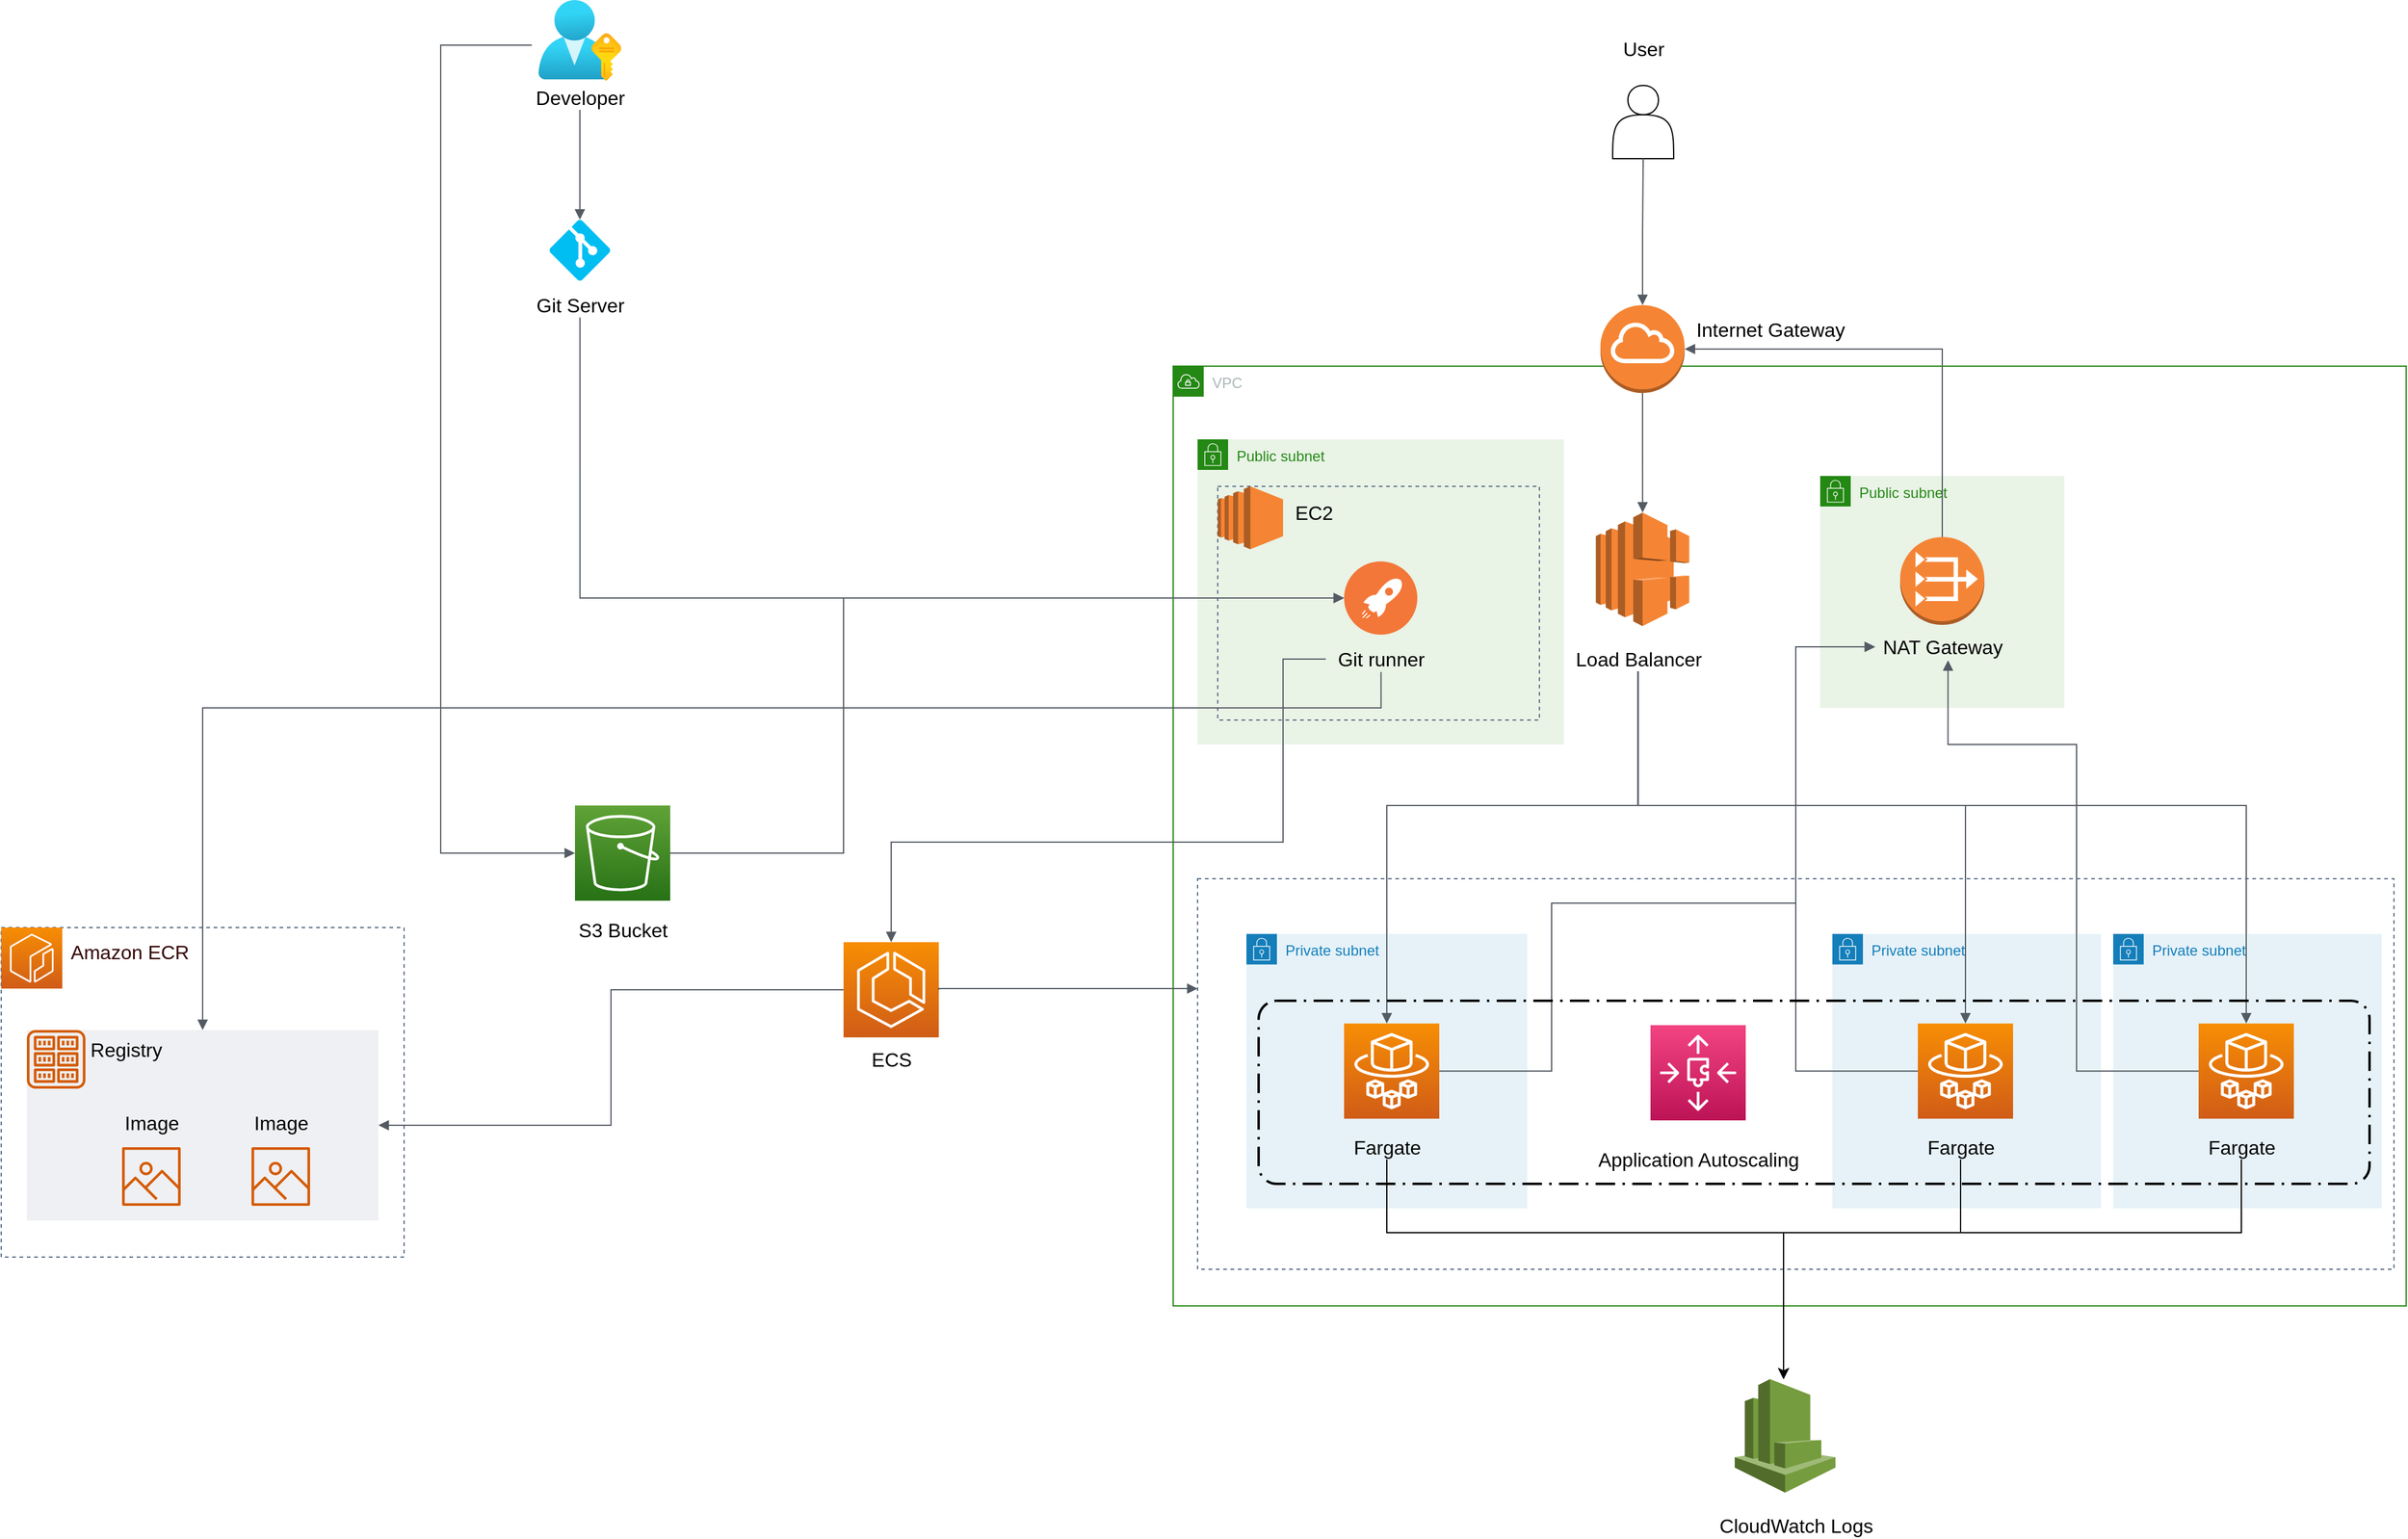 <mxfile version="17.4.6" type="device"><diagram id="4HbtFK1DGGRYcLdqbKm-" name="Page-1"><mxGraphModel dx="3160" dy="1693" grid="1" gridSize="10" guides="1" tooltips="1" connect="1" arrows="1" fold="1" page="1" pageScale="1" pageWidth="3300" pageHeight="4681" math="0" shadow="0"><root><mxCell id="0"/><mxCell id="1" parent="0"/><mxCell id="qAl2F-ubKDa3kvPNefPG-11" value="VPC" style="points=[[0,0],[0.25,0],[0.5,0],[0.75,0],[1,0],[1,0.25],[1,0.5],[1,0.75],[1,1],[0.75,1],[0.5,1],[0.25,1],[0,1],[0,0.75],[0,0.5],[0,0.25]];outlineConnect=0;gradientColor=none;html=1;whiteSpace=wrap;fontSize=12;fontStyle=0;container=1;pointerEvents=0;collapsible=0;recursiveResize=0;shape=mxgraph.aws4.group;grIcon=mxgraph.aws4.group_vpc;strokeColor=#248814;fillColor=none;verticalAlign=top;align=left;spacingLeft=30;fontColor=#AAB7B8;dashed=0;" vertex="1" parent="1"><mxGeometry x="1010" y="360" width="1010" height="770" as="geometry"/></mxCell><mxCell id="qAl2F-ubKDa3kvPNefPG-44" value="Private subnet" style="points=[[0,0],[0.25,0],[0.5,0],[0.75,0],[1,0],[1,0.25],[1,0.5],[1,0.75],[1,1],[0.75,1],[0.5,1],[0.25,1],[0,1],[0,0.75],[0,0.5],[0,0.25]];outlineConnect=0;gradientColor=none;html=1;whiteSpace=wrap;fontSize=12;fontStyle=0;container=1;pointerEvents=0;collapsible=0;recursiveResize=0;shape=mxgraph.aws4.group;grIcon=mxgraph.aws4.group_security_group;grStroke=0;strokeColor=#147EBA;fillColor=#E6F2F8;verticalAlign=top;align=left;spacingLeft=30;fontColor=#147EBA;dashed=0;" vertex="1" parent="qAl2F-ubKDa3kvPNefPG-11"><mxGeometry x="770" y="465.23" width="220" height="224.77" as="geometry"/></mxCell><mxCell id="qAl2F-ubKDa3kvPNefPG-45" value="" style="points=[[0,0,0],[0.25,0,0],[0.5,0,0],[0.75,0,0],[1,0,0],[0,1,0],[0.25,1,0],[0.5,1,0],[0.75,1,0],[1,1,0],[0,0.25,0],[0,0.5,0],[0,0.75,0],[1,0.25,0],[1,0.5,0],[1,0.75,0]];outlineConnect=0;fontColor=#232F3E;gradientColor=#F78E04;gradientDirection=north;fillColor=#D05C17;strokeColor=#ffffff;dashed=0;verticalLabelPosition=bottom;verticalAlign=top;align=center;html=1;fontSize=12;fontStyle=0;aspect=fixed;shape=mxgraph.aws4.resourceIcon;resIcon=mxgraph.aws4.fargate;" vertex="1" parent="qAl2F-ubKDa3kvPNefPG-44"><mxGeometry x="70" y="73.39" width="78" height="78" as="geometry"/></mxCell><mxCell id="qAl2F-ubKDa3kvPNefPG-48" value="&lt;p style=&quot;margin-top: 0pt ; margin-bottom: 0pt ; direction: ltr ; unicode-bidi: embed ; vertical-align: baseline ; font-size: 16px&quot;&gt;&lt;font style=&quot;font-size: 16px&quot;&gt;Fargate&lt;/font&gt;&lt;/p&gt;" style="text;html=1;align=center;verticalAlign=middle;resizable=0;points=[];autosize=1;strokeColor=none;fillColor=none;fontSize=16;" vertex="1" parent="qAl2F-ubKDa3kvPNefPG-44"><mxGeometry x="70" y="164.77" width="70" height="20" as="geometry"/></mxCell><mxCell id="qAl2F-ubKDa3kvPNefPG-30" value="Public subnet" style="points=[[0,0],[0.25,0],[0.5,0],[0.75,0],[1,0],[1,0.25],[1,0.5],[1,0.75],[1,1],[0.75,1],[0.5,1],[0.25,1],[0,1],[0,0.75],[0,0.5],[0,0.25]];outlineConnect=0;gradientColor=none;html=1;whiteSpace=wrap;fontSize=12;fontStyle=0;container=1;pointerEvents=0;collapsible=0;recursiveResize=0;shape=mxgraph.aws4.group;grIcon=mxgraph.aws4.group_security_group;grStroke=0;strokeColor=#248814;fillColor=#E9F3E6;verticalAlign=top;align=left;spacingLeft=30;fontColor=#248814;dashed=0;" vertex="1" parent="qAl2F-ubKDa3kvPNefPG-11"><mxGeometry x="530" y="90" width="200" height="190" as="geometry"/></mxCell><mxCell id="qAl2F-ubKDa3kvPNefPG-31" value="" style="outlineConnect=0;dashed=0;verticalLabelPosition=bottom;verticalAlign=top;align=center;html=1;shape=mxgraph.aws3.vpc_nat_gateway;fillColor=#F58536;gradientColor=none;fontSize=16;fontColor=#330000;" vertex="1" parent="qAl2F-ubKDa3kvPNefPG-30"><mxGeometry x="65.5" y="50" width="69" height="72" as="geometry"/></mxCell><mxCell id="qAl2F-ubKDa3kvPNefPG-32" value="&lt;p style=&quot;margin-top: 0pt ; margin-bottom: 0pt ; direction: ltr ; unicode-bidi: embed ; vertical-align: baseline ; font-size: 16px&quot;&gt;&lt;font style=&quot;font-size: 16px&quot;&gt;NAT Gateway&lt;/font&gt;&lt;/p&gt;" style="text;html=1;align=center;verticalAlign=middle;resizable=0;points=[];autosize=1;strokeColor=none;fillColor=none;fontSize=16;" vertex="1" parent="qAl2F-ubKDa3kvPNefPG-30"><mxGeometry x="45" y="130" width="110" height="20" as="geometry"/></mxCell><mxCell id="qAl2F-ubKDa3kvPNefPG-18" value="" style="outlineConnect=0;dashed=0;verticalLabelPosition=bottom;verticalAlign=top;align=center;html=1;shape=mxgraph.aws3.internet_gateway;fillColor=#F58534;gradientColor=none;fontSize=16;fontColor=#330000;" vertex="1" parent="qAl2F-ubKDa3kvPNefPG-11"><mxGeometry x="350" y="-50" width="69" height="72" as="geometry"/></mxCell><mxCell id="qAl2F-ubKDa3kvPNefPG-23" value="&lt;p style=&quot;margin-top: 0pt; margin-bottom: 0pt; direction: ltr; unicode-bidi: embed; vertical-align: baseline; font-size: 16px;&quot;&gt;&lt;font style=&quot;font-size: 16px;&quot;&gt;Internet Gateway&lt;/font&gt;&lt;/p&gt;" style="text;html=1;align=center;verticalAlign=middle;resizable=0;points=[];autosize=1;strokeColor=none;fillColor=none;fontSize=16;" vertex="1" parent="qAl2F-ubKDa3kvPNefPG-11"><mxGeometry x="419" y="-40" width="140" height="20" as="geometry"/></mxCell><mxCell id="qAl2F-ubKDa3kvPNefPG-33" value="Private subnet" style="points=[[0,0],[0.25,0],[0.5,0],[0.75,0],[1,0],[1,0.25],[1,0.5],[1,0.75],[1,1],[0.75,1],[0.5,1],[0.25,1],[0,1],[0,0.75],[0,0.5],[0,0.25]];outlineConnect=0;gradientColor=none;html=1;whiteSpace=wrap;fontSize=12;fontStyle=0;container=1;pointerEvents=0;collapsible=0;recursiveResize=0;shape=mxgraph.aws4.group;grIcon=mxgraph.aws4.group_security_group;grStroke=0;strokeColor=#147EBA;fillColor=#E6F2F8;verticalAlign=top;align=left;spacingLeft=30;fontColor=#147EBA;dashed=0;" vertex="1" parent="qAl2F-ubKDa3kvPNefPG-11"><mxGeometry x="60" y="465.23" width="230" height="224.77" as="geometry"/></mxCell><mxCell id="qAl2F-ubKDa3kvPNefPG-3" value="" style="points=[[0,0,0],[0.25,0,0],[0.5,0,0],[0.75,0,0],[1,0,0],[0,1,0],[0.25,1,0],[0.5,1,0],[0.75,1,0],[1,1,0],[0,0.25,0],[0,0.5,0],[0,0.75,0],[1,0.25,0],[1,0.5,0],[1,0.75,0]];outlineConnect=0;fontColor=#232F3E;gradientColor=#F78E04;gradientDirection=north;fillColor=#D05C17;strokeColor=#ffffff;dashed=0;verticalLabelPosition=bottom;verticalAlign=top;align=center;html=1;fontSize=12;fontStyle=0;aspect=fixed;shape=mxgraph.aws4.resourceIcon;resIcon=mxgraph.aws4.fargate;" vertex="1" parent="qAl2F-ubKDa3kvPNefPG-33"><mxGeometry x="80" y="73.39" width="78" height="78" as="geometry"/></mxCell><mxCell id="qAl2F-ubKDa3kvPNefPG-46" value="&lt;p style=&quot;margin-top: 0pt ; margin-bottom: 0pt ; direction: ltr ; unicode-bidi: embed ; vertical-align: baseline ; font-size: 16px&quot;&gt;&lt;font style=&quot;font-size: 16px&quot;&gt;Fargate&lt;/font&gt;&lt;/p&gt;" style="text;html=1;align=center;verticalAlign=middle;resizable=0;points=[];autosize=1;strokeColor=none;fillColor=none;fontSize=16;" vertex="1" parent="qAl2F-ubKDa3kvPNefPG-33"><mxGeometry x="80" y="164.77" width="70" height="20" as="geometry"/></mxCell><mxCell id="qAl2F-ubKDa3kvPNefPG-37" value="Private subnet" style="points=[[0,0],[0.25,0],[0.5,0],[0.75,0],[1,0],[1,0.25],[1,0.5],[1,0.75],[1,1],[0.75,1],[0.5,1],[0.25,1],[0,1],[0,0.75],[0,0.5],[0,0.25]];outlineConnect=0;gradientColor=none;html=1;whiteSpace=wrap;fontSize=12;fontStyle=0;container=1;pointerEvents=0;collapsible=0;recursiveResize=0;shape=mxgraph.aws4.group;grIcon=mxgraph.aws4.group_security_group;grStroke=0;strokeColor=#147EBA;fillColor=#E6F2F8;verticalAlign=top;align=left;spacingLeft=30;fontColor=#147EBA;dashed=0;" vertex="1" parent="qAl2F-ubKDa3kvPNefPG-11"><mxGeometry x="540" y="465.23" width="220" height="224.77" as="geometry"/></mxCell><mxCell id="qAl2F-ubKDa3kvPNefPG-39" value="" style="points=[[0,0,0],[0.25,0,0],[0.5,0,0],[0.75,0,0],[1,0,0],[0,1,0],[0.25,1,0],[0.5,1,0],[0.75,1,0],[1,1,0],[0,0.25,0],[0,0.5,0],[0,0.75,0],[1,0.25,0],[1,0.5,0],[1,0.75,0]];outlineConnect=0;fontColor=#232F3E;gradientColor=#F78E04;gradientDirection=north;fillColor=#D05C17;strokeColor=#ffffff;dashed=0;verticalLabelPosition=bottom;verticalAlign=top;align=center;html=1;fontSize=12;fontStyle=0;aspect=fixed;shape=mxgraph.aws4.resourceIcon;resIcon=mxgraph.aws4.fargate;" vertex="1" parent="qAl2F-ubKDa3kvPNefPG-37"><mxGeometry x="70" y="73.39" width="78" height="78" as="geometry"/></mxCell><mxCell id="qAl2F-ubKDa3kvPNefPG-49" value="&lt;p style=&quot;margin-top: 0pt ; margin-bottom: 0pt ; direction: ltr ; unicode-bidi: embed ; vertical-align: baseline ; font-size: 16px&quot;&gt;&lt;font style=&quot;font-size: 16px&quot;&gt;Fargate&lt;/font&gt;&lt;/p&gt;" style="text;html=1;align=center;verticalAlign=middle;resizable=0;points=[];autosize=1;strokeColor=none;fillColor=none;fontSize=16;" vertex="1" parent="qAl2F-ubKDa3kvPNefPG-37"><mxGeometry x="70" y="164.77" width="70" height="20" as="geometry"/></mxCell><mxCell id="qAl2F-ubKDa3kvPNefPG-34" value="" style="outlineConnect=0;dashed=0;verticalLabelPosition=bottom;verticalAlign=top;align=center;html=1;shape=mxgraph.aws3.elastic_load_balancing;fillColor=#F58534;gradientColor=none;fontSize=16;fontColor=#330000;" vertex="1" parent="qAl2F-ubKDa3kvPNefPG-11"><mxGeometry x="346.25" y="120" width="76.5" height="93" as="geometry"/></mxCell><mxCell id="qAl2F-ubKDa3kvPNefPG-41" value="" style="sketch=0;points=[[0,0,0],[0.25,0,0],[0.5,0,0],[0.75,0,0],[1,0,0],[0,1,0],[0.25,1,0],[0.5,1,0],[0.75,1,0],[1,1,0],[0,0.25,0],[0,0.5,0],[0,0.75,0],[1,0.25,0],[1,0.5,0],[1,0.75,0]];points=[[0,0,0],[0.25,0,0],[0.5,0,0],[0.75,0,0],[1,0,0],[0,1,0],[0.25,1,0],[0.5,1,0],[0.75,1,0],[1,1,0],[0,0.25,0],[0,0.5,0],[0,0.75,0],[1,0.25,0],[1,0.5,0],[1,0.75,0]];outlineConnect=0;fontColor=#232F3E;gradientColor=#F34482;gradientDirection=north;fillColor=#BC1356;strokeColor=#ffffff;dashed=0;verticalLabelPosition=bottom;verticalAlign=top;align=center;html=1;fontSize=12;fontStyle=0;aspect=fixed;shape=mxgraph.aws4.resourceIcon;resIcon=mxgraph.aws4.application_auto_scaling;" vertex="1" parent="qAl2F-ubKDa3kvPNefPG-11"><mxGeometry x="391" y="540" width="78" height="78" as="geometry"/></mxCell><mxCell id="qAl2F-ubKDa3kvPNefPG-42" value="&lt;p style=&quot;margin-top: 0pt ; margin-bottom: 0pt ; direction: ltr ; unicode-bidi: embed ; vertical-align: baseline ; font-size: 16px&quot;&gt;&lt;font style=&quot;font-size: 16px&quot;&gt;Application Autoscaling&lt;/font&gt;&lt;/p&gt;" style="text;html=1;align=center;verticalAlign=middle;resizable=0;points=[];autosize=1;strokeColor=none;fillColor=none;fontSize=16;" vertex="1" parent="qAl2F-ubKDa3kvPNefPG-11"><mxGeometry x="340" y="640" width="180" height="20" as="geometry"/></mxCell><mxCell id="qAl2F-ubKDa3kvPNefPG-35" value="&lt;p style=&quot;margin-top: 0pt ; margin-bottom: 0pt ; direction: ltr ; unicode-bidi: embed ; vertical-align: baseline ; font-size: 16px&quot;&gt;&lt;font style=&quot;font-size: 16px&quot;&gt;Load Balancer&lt;/font&gt;&lt;/p&gt;" style="text;html=1;align=center;verticalAlign=middle;resizable=0;points=[];autosize=1;strokeColor=none;fillColor=none;fontSize=16;" vertex="1" parent="qAl2F-ubKDa3kvPNefPG-11"><mxGeometry x="320.75" y="230" width="120" height="20" as="geometry"/></mxCell><mxCell id="qAl2F-ubKDa3kvPNefPG-68" value="" style="edgeStyle=orthogonalEdgeStyle;html=1;endArrow=block;elbow=vertical;startArrow=none;endFill=1;strokeColor=#545B64;rounded=0;fontSize=16;fontColor=#330000;" edge="1" parent="qAl2F-ubKDa3kvPNefPG-11" source="qAl2F-ubKDa3kvPNefPG-35" target="qAl2F-ubKDa3kvPNefPG-3"><mxGeometry width="100" relative="1" as="geometry"><mxPoint x="480" y="230" as="sourcePoint"/><mxPoint x="580" y="230" as="targetPoint"/><Array as="points"><mxPoint x="381" y="360"/><mxPoint x="175" y="360"/></Array></mxGeometry></mxCell><mxCell id="qAl2F-ubKDa3kvPNefPG-74" value="" style="edgeStyle=orthogonalEdgeStyle;html=1;endArrow=block;elbow=vertical;startArrow=none;endFill=1;strokeColor=#545B64;rounded=0;fontSize=16;fontColor=#330000;" edge="1" parent="qAl2F-ubKDa3kvPNefPG-11" source="qAl2F-ubKDa3kvPNefPG-35" target="qAl2F-ubKDa3kvPNefPG-39"><mxGeometry width="100" relative="1" as="geometry"><mxPoint x="800" y="450" as="sourcePoint"/><mxPoint x="900" y="450" as="targetPoint"/><Array as="points"><mxPoint x="381" y="360"/><mxPoint x="649" y="360"/></Array></mxGeometry></mxCell><mxCell id="qAl2F-ubKDa3kvPNefPG-76" value="" style="edgeStyle=orthogonalEdgeStyle;html=1;endArrow=block;elbow=vertical;startArrow=none;endFill=1;strokeColor=#545B64;rounded=0;fontSize=16;fontColor=#330000;entryX=0.5;entryY=0;entryDx=0;entryDy=0;entryPerimeter=0;" edge="1" parent="qAl2F-ubKDa3kvPNefPG-11" source="qAl2F-ubKDa3kvPNefPG-35" target="qAl2F-ubKDa3kvPNefPG-45"><mxGeometry width="100" relative="1" as="geometry"><mxPoint x="800" y="450" as="sourcePoint"/><mxPoint x="900" y="450" as="targetPoint"/><Array as="points"><mxPoint x="381" y="360"/><mxPoint x="879" y="360"/></Array></mxGeometry></mxCell><mxCell id="qAl2F-ubKDa3kvPNefPG-77" value="" style="edgeStyle=orthogonalEdgeStyle;html=1;endArrow=block;elbow=vertical;startArrow=none;endFill=1;strokeColor=#545B64;rounded=0;fontSize=16;fontColor=#330000;exitX=0;exitY=0.5;exitDx=0;exitDy=0;exitPerimeter=0;entryX=0.543;entryY=1.05;entryDx=0;entryDy=0;entryPerimeter=0;" edge="1" parent="qAl2F-ubKDa3kvPNefPG-11" source="qAl2F-ubKDa3kvPNefPG-45" target="qAl2F-ubKDa3kvPNefPG-32"><mxGeometry width="100" relative="1" as="geometry"><mxPoint x="840" y="460" as="sourcePoint"/><mxPoint x="940" y="460" as="targetPoint"/><Array as="points"><mxPoint x="740" y="578"/><mxPoint x="740" y="310"/><mxPoint x="635" y="310"/></Array></mxGeometry></mxCell><mxCell id="qAl2F-ubKDa3kvPNefPG-79" value="" style="edgeStyle=orthogonalEdgeStyle;html=1;endArrow=block;elbow=vertical;startArrow=none;endFill=1;strokeColor=#545B64;rounded=0;fontSize=16;fontColor=#330000;exitX=0;exitY=0.5;exitDx=0;exitDy=0;exitPerimeter=0;" edge="1" parent="qAl2F-ubKDa3kvPNefPG-11" source="qAl2F-ubKDa3kvPNefPG-39" target="qAl2F-ubKDa3kvPNefPG-32"><mxGeometry width="100" relative="1" as="geometry"><mxPoint x="820" y="440" as="sourcePoint"/><mxPoint x="640" y="240" as="targetPoint"/><Array as="points"><mxPoint x="510" y="578"/><mxPoint x="510" y="230"/></Array></mxGeometry></mxCell><mxCell id="qAl2F-ubKDa3kvPNefPG-78" value="" style="edgeStyle=orthogonalEdgeStyle;html=1;endArrow=block;elbow=vertical;startArrow=none;endFill=1;strokeColor=#545B64;rounded=0;fontSize=16;fontColor=#330000;exitX=1;exitY=0.5;exitDx=0;exitDy=0;exitPerimeter=0;entryX=0;entryY=0.5;entryDx=0;entryDy=0;entryPerimeter=0;" edge="1" parent="qAl2F-ubKDa3kvPNefPG-11" source="qAl2F-ubKDa3kvPNefPG-3" target="qAl2F-ubKDa3kvPNefPG-32"><mxGeometry width="100" relative="1" as="geometry"><mxPoint x="820" y="440" as="sourcePoint"/><mxPoint x="920" y="440" as="targetPoint"/><Array as="points"><mxPoint x="310" y="578"/><mxPoint x="310" y="440"/><mxPoint x="510" y="440"/><mxPoint x="510" y="230"/></Array></mxGeometry></mxCell><mxCell id="qAl2F-ubKDa3kvPNefPG-80" value="" style="edgeStyle=orthogonalEdgeStyle;html=1;endArrow=block;elbow=vertical;startArrow=none;endFill=1;strokeColor=#545B64;rounded=0;fontSize=16;fontColor=#330000;exitX=0.5;exitY=0;exitDx=0;exitDy=0;exitPerimeter=0;entryX=1;entryY=0.5;entryDx=0;entryDy=0;entryPerimeter=0;" edge="1" parent="qAl2F-ubKDa3kvPNefPG-11" source="qAl2F-ubKDa3kvPNefPG-31" target="qAl2F-ubKDa3kvPNefPG-18"><mxGeometry width="100" relative="1" as="geometry"><mxPoint x="580" y="310" as="sourcePoint"/><mxPoint x="420" y="-10" as="targetPoint"/><Array as="points"><mxPoint x="630" y="-14"/></Array></mxGeometry></mxCell><mxCell id="qAl2F-ubKDa3kvPNefPG-81" value="" style="edgeStyle=orthogonalEdgeStyle;html=1;endArrow=block;elbow=vertical;startArrow=none;endFill=1;strokeColor=#545B64;rounded=0;fontSize=16;fontColor=#330000;exitX=0.5;exitY=1;exitDx=0;exitDy=0;exitPerimeter=0;" edge="1" parent="qAl2F-ubKDa3kvPNefPG-11" source="qAl2F-ubKDa3kvPNefPG-18" target="qAl2F-ubKDa3kvPNefPG-34"><mxGeometry width="100" relative="1" as="geometry"><mxPoint x="450" y="100" as="sourcePoint"/><mxPoint x="550" y="100" as="targetPoint"/><Array as="points"/></mxGeometry></mxCell><mxCell id="qAl2F-ubKDa3kvPNefPG-43" value="" style="rounded=1;arcSize=10;dashed=1;fillColor=none;gradientColor=none;dashPattern=8 3 1 3;strokeWidth=2;fontSize=16;fontColor=#330000;" vertex="1" parent="qAl2F-ubKDa3kvPNefPG-11"><mxGeometry x="70" y="520" width="910" height="150" as="geometry"/></mxCell><mxCell id="qAl2F-ubKDa3kvPNefPG-85" value="Public subnet" style="points=[[0,0],[0.25,0],[0.5,0],[0.75,0],[1,0],[1,0.25],[1,0.5],[1,0.75],[1,1],[0.75,1],[0.5,1],[0.25,1],[0,1],[0,0.75],[0,0.5],[0,0.25]];outlineConnect=0;gradientColor=none;html=1;whiteSpace=wrap;fontSize=12;fontStyle=0;container=1;pointerEvents=0;collapsible=0;recursiveResize=0;shape=mxgraph.aws4.group;grIcon=mxgraph.aws4.group_security_group;grStroke=0;strokeColor=#248814;fillColor=#E9F3E6;verticalAlign=top;align=left;spacingLeft=30;fontColor=#248814;dashed=0;" vertex="1" parent="qAl2F-ubKDa3kvPNefPG-11"><mxGeometry x="20" y="60" width="300" height="250" as="geometry"/></mxCell><mxCell id="qAl2F-ubKDa3kvPNefPG-96" value="" style="fillColor=none;strokeColor=#5A6C86;dashed=1;verticalAlign=top;fontStyle=0;fontColor=#5A6C86;fontSize=16;" vertex="1" parent="qAl2F-ubKDa3kvPNefPG-85"><mxGeometry x="16.5" y="38.5" width="263.5" height="191.5" as="geometry"/></mxCell><mxCell id="qAl2F-ubKDa3kvPNefPG-86" value="" style="outlineConnect=0;dashed=0;verticalLabelPosition=bottom;verticalAlign=top;align=center;html=1;shape=mxgraph.aws3.ec2;fillColor=#F58534;gradientColor=none;fontSize=16;fontColor=#330000;" vertex="1" parent="qAl2F-ubKDa3kvPNefPG-85"><mxGeometry x="16.5" y="38.5" width="53.5" height="51.5" as="geometry"/></mxCell><mxCell id="qAl2F-ubKDa3kvPNefPG-87" value="&lt;p style=&quot;margin-top: 0pt ; margin-bottom: 0pt ; direction: ltr ; unicode-bidi: embed ; vertical-align: baseline ; font-size: 16px&quot;&gt;&lt;font style=&quot;font-size: 16px&quot;&gt;EC2&lt;/font&gt;&lt;/p&gt;" style="text;html=1;align=center;verticalAlign=middle;resizable=0;points=[];autosize=1;strokeColor=none;fillColor=none;fontSize=16;" vertex="1" parent="qAl2F-ubKDa3kvPNefPG-85"><mxGeometry x="70" y="50" width="50" height="20" as="geometry"/></mxCell><mxCell id="qAl2F-ubKDa3kvPNefPG-84" value="" style="aspect=fixed;perimeter=ellipsePerimeter;html=1;align=center;shadow=0;dashed=0;fontColor=#4277BB;labelBackgroundColor=#ffffff;fontSize=12;spacingTop=3;image;image=img/lib/ibm/devops/continuous_deploy.svg;" vertex="1" parent="qAl2F-ubKDa3kvPNefPG-85"><mxGeometry x="120" y="100" width="60" height="60" as="geometry"/></mxCell><mxCell id="qAl2F-ubKDa3kvPNefPG-88" value="&lt;p style=&quot;margin-top: 0pt ; margin-bottom: 0pt ; direction: ltr ; unicode-bidi: embed ; vertical-align: baseline ; font-size: 16px&quot;&gt;Git runner&lt;/p&gt;" style="text;html=1;align=center;verticalAlign=middle;resizable=0;points=[];autosize=1;strokeColor=none;fillColor=none;fontSize=16;" vertex="1" parent="qAl2F-ubKDa3kvPNefPG-85"><mxGeometry x="105" y="170" width="90" height="20" as="geometry"/></mxCell><mxCell id="qAl2F-ubKDa3kvPNefPG-104" value="" style="fillColor=none;strokeColor=#5A6C86;dashed=1;verticalAlign=top;fontStyle=0;fontColor=#5A6C86;fontSize=16;" vertex="1" parent="qAl2F-ubKDa3kvPNefPG-11"><mxGeometry x="20" y="420" width="980" height="320" as="geometry"/></mxCell><mxCell id="qAl2F-ubKDa3kvPNefPG-12" value="" style="fillColor=none;strokeColor=#5A6C86;dashed=1;verticalAlign=top;fontStyle=0;fontColor=#5A6C86;fontSize=16;" vertex="1" parent="1"><mxGeometry x="50" y="820" width="330" height="270" as="geometry"/></mxCell><mxCell id="qAl2F-ubKDa3kvPNefPG-17" value="" style="fillColor=#EFF0F3;strokeColor=none;dashed=0;verticalAlign=top;fontStyle=0;fontColor=#232F3D;fontSize=16;" vertex="1" parent="1"><mxGeometry x="71" y="904" width="288" height="156" as="geometry"/></mxCell><mxCell id="qAl2F-ubKDa3kvPNefPG-5" value="" style="outlineConnect=0;fontColor=#232F3E;gradientColor=none;fillColor=#D45B07;strokeColor=none;dashed=0;verticalLabelPosition=bottom;verticalAlign=top;align=center;html=1;fontSize=12;fontStyle=0;aspect=fixed;pointerEvents=1;shape=mxgraph.aws4.registry;" vertex="1" parent="1"><mxGeometry x="71" y="904" width="48" height="48" as="geometry"/></mxCell><mxCell id="qAl2F-ubKDa3kvPNefPG-9" value="&lt;p style=&quot;margin-top: 0pt ; margin-bottom: 0pt ; direction: ltr ; unicode-bidi: embed ; vertical-align: baseline&quot;&gt;&lt;font style=&quot;font-size: 16px&quot;&gt;Registry&lt;/font&gt;&lt;/p&gt;" style="text;html=1;align=center;verticalAlign=middle;resizable=0;points=[];autosize=1;strokeColor=none;fillColor=none;" vertex="1" parent="1"><mxGeometry x="117" y="910" width="70" height="20" as="geometry"/></mxCell><mxCell id="qAl2F-ubKDa3kvPNefPG-6" value="" style="outlineConnect=0;fontColor=#232F3E;gradientColor=none;fillColor=#D45B07;strokeColor=none;dashed=0;verticalLabelPosition=bottom;verticalAlign=top;align=center;html=1;fontSize=12;fontStyle=0;aspect=fixed;pointerEvents=1;shape=mxgraph.aws4.container_registry_image;" vertex="1" parent="1"><mxGeometry x="149" y="1000" width="48" height="48" as="geometry"/></mxCell><mxCell id="qAl2F-ubKDa3kvPNefPG-10" value="" style="outlineConnect=0;fontColor=#232F3E;gradientColor=none;fillColor=#D45B07;strokeColor=none;dashed=0;verticalLabelPosition=bottom;verticalAlign=top;align=center;html=1;fontSize=12;fontStyle=0;aspect=fixed;pointerEvents=1;shape=mxgraph.aws4.container_registry_image;" vertex="1" parent="1"><mxGeometry x="255" y="1000" width="48" height="48" as="geometry"/></mxCell><mxCell id="qAl2F-ubKDa3kvPNefPG-14" value="&lt;p style=&quot;margin-top: 0pt ; margin-bottom: 0pt ; direction: ltr ; unicode-bidi: embed ; vertical-align: baseline&quot;&gt;&lt;font style=&quot;font-size: 16px&quot;&gt;Image&lt;/font&gt;&lt;/p&gt;" style="text;html=1;align=center;verticalAlign=middle;resizable=0;points=[];autosize=1;strokeColor=none;fillColor=none;" vertex="1" parent="1"><mxGeometry x="143" y="970" width="60" height="20" as="geometry"/></mxCell><mxCell id="qAl2F-ubKDa3kvPNefPG-15" value="&lt;p style=&quot;margin-top: 0pt ; margin-bottom: 0pt ; direction: ltr ; unicode-bidi: embed ; vertical-align: baseline&quot;&gt;&lt;font style=&quot;font-size: 16px&quot;&gt;Image&lt;/font&gt;&lt;/p&gt;" style="text;html=1;align=center;verticalAlign=middle;resizable=0;points=[];autosize=1;strokeColor=none;fillColor=none;" vertex="1" parent="1"><mxGeometry x="249" y="970" width="60" height="20" as="geometry"/></mxCell><mxCell id="qAl2F-ubKDa3kvPNefPG-1" value="" style="points=[[0,0,0],[0.25,0,0],[0.5,0,0],[0.75,0,0],[1,0,0],[0,1,0],[0.25,1,0],[0.5,1,0],[0.75,1,0],[1,1,0],[0,0.25,0],[0,0.5,0],[0,0.75,0],[1,0.25,0],[1,0.5,0],[1,0.75,0]];outlineConnect=0;fontColor=#232F3E;gradientColor=#F78E04;gradientDirection=north;fillColor=#D05C17;strokeColor=#ffffff;dashed=0;verticalLabelPosition=bottom;verticalAlign=top;align=center;html=1;fontSize=12;fontStyle=0;aspect=fixed;shape=mxgraph.aws4.resourceIcon;resIcon=mxgraph.aws4.ecr;" vertex="1" parent="1"><mxGeometry x="50" y="820" width="50" height="50" as="geometry"/></mxCell><mxCell id="qAl2F-ubKDa3kvPNefPG-8" value="&lt;p style=&quot;margin-top: 0pt ; margin-bottom: 0pt ; direction: ltr ; unicode-bidi: embed ; vertical-align: baseline&quot;&gt;&lt;span style=&quot;font-size: 12pt ; font-family: &amp;#34;arial&amp;#34;&quot;&gt;&lt;font color=&quot;#330000&quot;&gt;&lt;br&gt;Amazon ECR&lt;/font&gt;&lt;/span&gt;&lt;/p&gt;" style="text;html=1;align=center;verticalAlign=middle;resizable=0;points=[];autosize=1;strokeColor=none;fillColor=none;" vertex="1" parent="1"><mxGeometry x="100" y="810" width="110" height="40" as="geometry"/></mxCell><mxCell id="qAl2F-ubKDa3kvPNefPG-50" value="" style="outlineConnect=0;dashed=0;verticalLabelPosition=bottom;verticalAlign=top;align=center;html=1;shape=mxgraph.aws3.cloudwatch;fillColor=#759C3E;gradientColor=none;fontSize=16;fontColor=#330000;" vertex="1" parent="1"><mxGeometry x="1470" y="1190" width="82.5" height="93" as="geometry"/></mxCell><mxCell id="qAl2F-ubKDa3kvPNefPG-51" value="&lt;p style=&quot;margin-top: 0pt ; margin-bottom: 0pt ; direction: ltr ; unicode-bidi: embed ; vertical-align: baseline ; font-size: 16px&quot;&gt;&lt;font style=&quot;font-size: 16px&quot;&gt;CloudWatch Logs&lt;/font&gt;&lt;/p&gt;" style="text;html=1;align=center;verticalAlign=middle;resizable=0;points=[];autosize=1;strokeColor=none;fillColor=none;fontSize=16;" vertex="1" parent="1"><mxGeometry x="1450.25" y="1300" width="140" height="20" as="geometry"/></mxCell><mxCell id="qAl2F-ubKDa3kvPNefPG-54" value="" style="edgeStyle=orthogonalEdgeStyle;rounded=0;orthogonalLoop=1;jettySize=auto;html=1;fontSize=16;fontColor=#330000;" edge="1" parent="1" source="qAl2F-ubKDa3kvPNefPG-46" target="qAl2F-ubKDa3kvPNefPG-50"><mxGeometry relative="1" as="geometry"><Array as="points"><mxPoint x="1185" y="1070"/><mxPoint x="1510" y="1070"/></Array></mxGeometry></mxCell><mxCell id="qAl2F-ubKDa3kvPNefPG-56" value="" style="edgeStyle=orthogonalEdgeStyle;rounded=0;orthogonalLoop=1;jettySize=auto;html=1;fontSize=16;fontColor=#330000;" edge="1" parent="1" source="qAl2F-ubKDa3kvPNefPG-49" target="qAl2F-ubKDa3kvPNefPG-50"><mxGeometry relative="1" as="geometry"><mxPoint x="1545.0" y="1190" as="targetPoint"/><Array as="points"><mxPoint x="1655" y="1070"/><mxPoint x="1510" y="1070"/></Array></mxGeometry></mxCell><mxCell id="qAl2F-ubKDa3kvPNefPG-58" value="" style="edgeStyle=orthogonalEdgeStyle;rounded=0;orthogonalLoop=1;jettySize=auto;html=1;fontSize=16;fontColor=#330000;" edge="1" parent="1" source="qAl2F-ubKDa3kvPNefPG-48"><mxGeometry relative="1" as="geometry"><mxPoint x="1510" y="1190" as="targetPoint"/><Array as="points"><mxPoint x="1885" y="1070"/><mxPoint x="1510" y="1070"/></Array></mxGeometry></mxCell><mxCell id="qAl2F-ubKDa3kvPNefPG-2" value="" style="points=[[0,0,0],[0.25,0,0],[0.5,0,0],[0.75,0,0],[1,0,0],[0,1,0],[0.25,1,0],[0.5,1,0],[0.75,1,0],[1,1,0],[0,0.25,0],[0,0.5,0],[0,0.75,0],[1,0.25,0],[1,0.5,0],[1,0.75,0]];outlineConnect=0;fontColor=#232F3E;gradientColor=#F78E04;gradientDirection=north;fillColor=#D05C17;strokeColor=#ffffff;dashed=0;verticalLabelPosition=bottom;verticalAlign=top;align=center;html=1;fontSize=12;fontStyle=0;aspect=fixed;shape=mxgraph.aws4.resourceIcon;resIcon=mxgraph.aws4.ecs;" vertex="1" parent="1"><mxGeometry x="740" y="832" width="78" height="78" as="geometry"/></mxCell><mxCell id="qAl2F-ubKDa3kvPNefPG-82" value="" style="shape=actor;whiteSpace=wrap;html=1;fontSize=16;fontColor=#330000;" vertex="1" parent="1"><mxGeometry x="1370" y="130" width="50" height="60" as="geometry"/></mxCell><mxCell id="qAl2F-ubKDa3kvPNefPG-83" value="" style="edgeStyle=orthogonalEdgeStyle;html=1;endArrow=none;elbow=vertical;startArrow=block;startFill=1;strokeColor=#545B64;rounded=0;fontSize=16;fontColor=#330000;exitX=0.5;exitY=0;exitDx=0;exitDy=0;exitPerimeter=0;entryX=0.5;entryY=1;entryDx=0;entryDy=0;" edge="1" parent="1" source="qAl2F-ubKDa3kvPNefPG-18" target="qAl2F-ubKDa3kvPNefPG-82"><mxGeometry width="100" relative="1" as="geometry"><mxPoint x="1450" y="250" as="sourcePoint"/><mxPoint x="1550" y="250" as="targetPoint"/></mxGeometry></mxCell><mxCell id="qAl2F-ubKDa3kvPNefPG-90" value="" style="aspect=fixed;html=1;points=[];align=center;image;fontSize=12;image=img/lib/azure2/azure_stack/User_Subscriptions.svg;fontColor=#330000;" vertex="1" parent="1"><mxGeometry x="490" y="60" width="68" height="66" as="geometry"/></mxCell><mxCell id="qAl2F-ubKDa3kvPNefPG-91" value="&lt;p style=&quot;margin-top: 0pt ; margin-bottom: 0pt ; direction: ltr ; unicode-bidi: embed ; vertical-align: baseline ; font-size: 16px&quot;&gt;Developer&lt;/p&gt;" style="text;html=1;align=center;verticalAlign=middle;resizable=0;points=[];autosize=1;strokeColor=none;fillColor=none;fontSize=16;" vertex="1" parent="1"><mxGeometry x="479" y="130" width="90" height="20" as="geometry"/></mxCell><mxCell id="qAl2F-ubKDa3kvPNefPG-92" value="&lt;p style=&quot;margin-top: 0pt ; margin-bottom: 0pt ; direction: ltr ; unicode-bidi: embed ; vertical-align: baseline ; font-size: 16px&quot;&gt;User&lt;/p&gt;" style="text;html=1;align=center;verticalAlign=middle;resizable=0;points=[];autosize=1;strokeColor=none;fillColor=none;fontSize=16;" vertex="1" parent="1"><mxGeometry x="1370" y="90" width="50" height="20" as="geometry"/></mxCell><mxCell id="qAl2F-ubKDa3kvPNefPG-93" value="" style="verticalLabelPosition=bottom;html=1;verticalAlign=top;align=center;strokeColor=none;fillColor=#00BEF2;shape=mxgraph.azure.git_repository;fontSize=16;fontColor=#330000;" vertex="1" parent="1"><mxGeometry x="499" y="240" width="50" height="50" as="geometry"/></mxCell><mxCell id="qAl2F-ubKDa3kvPNefPG-94" value="&lt;p style=&quot;margin-top: 0pt ; margin-bottom: 0pt ; direction: ltr ; unicode-bidi: embed ; vertical-align: baseline ; font-size: 16px&quot;&gt;Git Server&lt;/p&gt;" style="text;html=1;align=center;verticalAlign=middle;resizable=0;points=[];autosize=1;strokeColor=none;fillColor=none;fontSize=16;" vertex="1" parent="1"><mxGeometry x="479" y="300" width="90" height="20" as="geometry"/></mxCell><mxCell id="qAl2F-ubKDa3kvPNefPG-95" value="" style="edgeStyle=orthogonalEdgeStyle;html=1;endArrow=block;elbow=vertical;startArrow=none;endFill=1;strokeColor=#545B64;rounded=0;fontSize=16;fontColor=#330000;entryX=0.5;entryY=0;entryDx=0;entryDy=0;entryPerimeter=0;" edge="1" parent="1" source="qAl2F-ubKDa3kvPNefPG-91" target="qAl2F-ubKDa3kvPNefPG-93"><mxGeometry width="100" relative="1" as="geometry"><mxPoint x="710" y="430" as="sourcePoint"/><mxPoint x="810" y="430" as="targetPoint"/></mxGeometry></mxCell><mxCell id="qAl2F-ubKDa3kvPNefPG-97" value="" style="edgeStyle=orthogonalEdgeStyle;html=1;endArrow=none;elbow=vertical;startArrow=block;startFill=1;strokeColor=#545B64;rounded=0;fontSize=16;fontColor=#330000;exitX=0;exitY=0.5;exitDx=0;exitDy=0;entryX=0.501;entryY=1.005;entryDx=0;entryDy=0;entryPerimeter=0;" edge="1" parent="1" source="qAl2F-ubKDa3kvPNefPG-84" target="qAl2F-ubKDa3kvPNefPG-94"><mxGeometry width="100" relative="1" as="geometry"><mxPoint x="710" y="430" as="sourcePoint"/><mxPoint x="810" y="430" as="targetPoint"/></mxGeometry></mxCell><mxCell id="qAl2F-ubKDa3kvPNefPG-98" value="" style="edgeStyle=orthogonalEdgeStyle;html=1;endArrow=block;elbow=vertical;startArrow=none;endFill=1;strokeColor=#545B64;rounded=0;fontSize=16;fontColor=#330000;exitX=0.503;exitY=1.032;exitDx=0;exitDy=0;exitPerimeter=0;entryX=0.5;entryY=0;entryDx=0;entryDy=0;" edge="1" parent="1" source="qAl2F-ubKDa3kvPNefPG-88" target="qAl2F-ubKDa3kvPNefPG-17"><mxGeometry width="100" relative="1" as="geometry"><mxPoint x="710" y="670" as="sourcePoint"/><mxPoint x="810" y="670" as="targetPoint"/><Array as="points"><mxPoint x="1180" y="640"/><mxPoint x="215" y="640"/></Array></mxGeometry></mxCell><mxCell id="qAl2F-ubKDa3kvPNefPG-100" value="" style="sketch=0;points=[[0,0,0],[0.25,0,0],[0.5,0,0],[0.75,0,0],[1,0,0],[0,1,0],[0.25,1,0],[0.5,1,0],[0.75,1,0],[1,1,0],[0,0.25,0],[0,0.5,0],[0,0.75,0],[1,0.25,0],[1,0.5,0],[1,0.75,0]];outlineConnect=0;fontColor=#232F3E;gradientColor=#60A337;gradientDirection=north;fillColor=#277116;strokeColor=#ffffff;dashed=0;verticalLabelPosition=bottom;verticalAlign=top;align=center;html=1;fontSize=12;fontStyle=0;aspect=fixed;shape=mxgraph.aws4.resourceIcon;resIcon=mxgraph.aws4.s3;" vertex="1" parent="1"><mxGeometry x="520" y="720" width="78" height="78" as="geometry"/></mxCell><mxCell id="qAl2F-ubKDa3kvPNefPG-101" value="" style="edgeStyle=orthogonalEdgeStyle;html=1;endArrow=none;elbow=vertical;startArrow=block;startFill=1;strokeColor=#545B64;rounded=0;fontSize=16;fontColor=#330000;exitX=0.5;exitY=0;exitDx=0;exitDy=0;exitPerimeter=0;" edge="1" parent="1" source="qAl2F-ubKDa3kvPNefPG-2" target="qAl2F-ubKDa3kvPNefPG-88"><mxGeometry width="100" relative="1" as="geometry"><mxPoint x="980" y="830" as="sourcePoint"/><mxPoint x="1080" y="830" as="targetPoint"/><Array as="points"><mxPoint x="779" y="750"/><mxPoint x="1100" y="750"/><mxPoint x="1100" y="600"/></Array></mxGeometry></mxCell><mxCell id="qAl2F-ubKDa3kvPNefPG-102" value="&lt;p style=&quot;margin-top: 0pt ; margin-bottom: 0pt ; direction: ltr ; unicode-bidi: embed ; vertical-align: baseline ; font-size: 16px&quot;&gt;ECS&lt;/p&gt;" style="text;html=1;align=center;verticalAlign=middle;resizable=0;points=[];autosize=1;strokeColor=none;fillColor=none;fontSize=16;" vertex="1" parent="1"><mxGeometry x="754" y="918" width="50" height="20" as="geometry"/></mxCell><mxCell id="qAl2F-ubKDa3kvPNefPG-105" value="" style="edgeStyle=orthogonalEdgeStyle;html=1;endArrow=none;elbow=vertical;startArrow=block;startFill=1;strokeColor=#545B64;rounded=0;fontSize=16;fontColor=#330000;entryX=1;entryY=0.5;entryDx=0;entryDy=0;entryPerimeter=0;" edge="1" parent="1" source="qAl2F-ubKDa3kvPNefPG-104" target="qAl2F-ubKDa3kvPNefPG-2"><mxGeometry width="100" relative="1" as="geometry"><mxPoint x="1030" y="880" as="sourcePoint"/><mxPoint x="1130" y="930" as="targetPoint"/><Array as="points"><mxPoint x="818" y="870"/></Array></mxGeometry></mxCell><mxCell id="qAl2F-ubKDa3kvPNefPG-107" value="" style="edgeStyle=orthogonalEdgeStyle;html=1;endArrow=block;elbow=vertical;startArrow=none;endFill=1;strokeColor=#545B64;rounded=0;fontSize=16;fontColor=#330000;entryX=0;entryY=0.5;entryDx=0;entryDy=0;entryPerimeter=0;exitX=-0.079;exitY=0.56;exitDx=0;exitDy=0;exitPerimeter=0;" edge="1" parent="1" source="qAl2F-ubKDa3kvPNefPG-90" target="qAl2F-ubKDa3kvPNefPG-100"><mxGeometry width="100" relative="1" as="geometry"><mxPoint x="740" y="390" as="sourcePoint"/><mxPoint x="840" y="390" as="targetPoint"/><Array as="points"><mxPoint x="410" y="97"/><mxPoint x="410" y="759"/></Array></mxGeometry></mxCell><mxCell id="qAl2F-ubKDa3kvPNefPG-108" value="" style="edgeStyle=orthogonalEdgeStyle;html=1;endArrow=block;elbow=vertical;startArrow=none;endFill=1;strokeColor=#545B64;rounded=0;fontSize=16;fontColor=#330000;entryX=0;entryY=0.5;entryDx=0;entryDy=0;exitX=1;exitY=0.5;exitDx=0;exitDy=0;exitPerimeter=0;" edge="1" parent="1" source="qAl2F-ubKDa3kvPNefPG-100" target="qAl2F-ubKDa3kvPNefPG-84"><mxGeometry width="100" relative="1" as="geometry"><mxPoint x="820" y="800" as="sourcePoint"/><mxPoint x="920" y="800" as="targetPoint"/><Array as="points"><mxPoint x="740" y="759"/><mxPoint x="740" y="550"/></Array></mxGeometry></mxCell><mxCell id="qAl2F-ubKDa3kvPNefPG-109" value="&lt;p style=&quot;margin-top: 0pt ; margin-bottom: 0pt ; direction: ltr ; unicode-bidi: embed ; vertical-align: baseline ; font-size: 16px&quot;&gt;S3 Bucket&lt;/p&gt;" style="text;html=1;align=center;verticalAlign=middle;resizable=0;points=[];autosize=1;strokeColor=none;fillColor=none;fontSize=16;" vertex="1" parent="1"><mxGeometry x="514" y="812" width="90" height="20" as="geometry"/></mxCell><mxCell id="qAl2F-ubKDa3kvPNefPG-110" value="" style="edgeStyle=orthogonalEdgeStyle;html=1;endArrow=block;elbow=vertical;startArrow=none;endFill=1;strokeColor=#545B64;rounded=0;fontSize=16;fontColor=#330000;exitX=0;exitY=0.5;exitDx=0;exitDy=0;exitPerimeter=0;" edge="1" parent="1" source="qAl2F-ubKDa3kvPNefPG-2" target="qAl2F-ubKDa3kvPNefPG-17"><mxGeometry width="100" relative="1" as="geometry"><mxPoint x="850" y="770" as="sourcePoint"/><mxPoint x="950" y="770" as="targetPoint"/></mxGeometry></mxCell></root></mxGraphModel></diagram></mxfile>